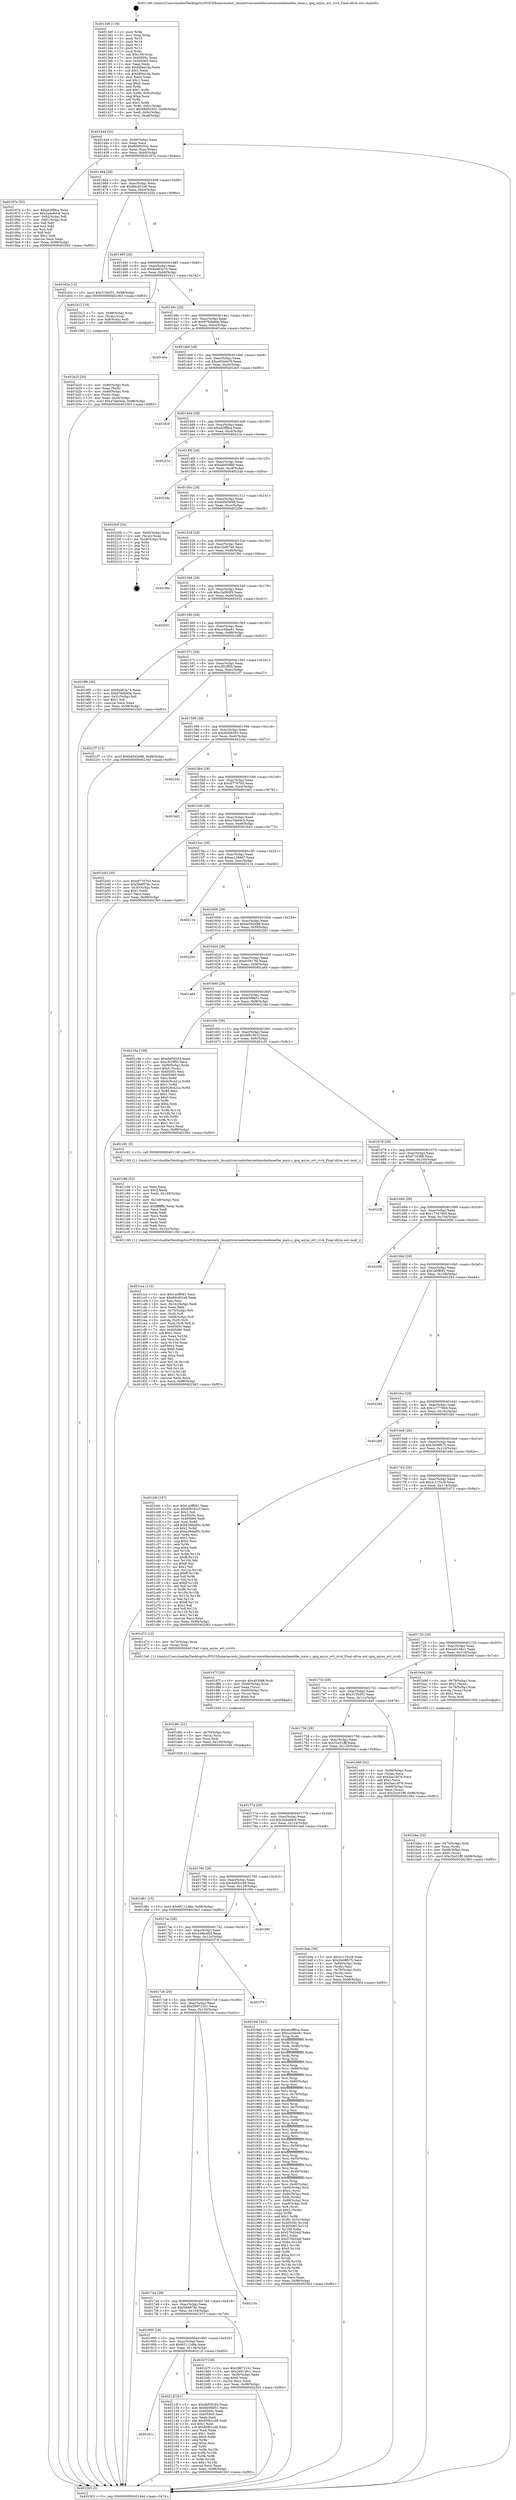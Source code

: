 digraph "0x4013d0" {
  label = "0x4013d0 (/mnt/c/Users/mathe/Desktop/tcc/POCII/binaries/extr_linuxdriversnetethernetemulexbenetbe_main.c_qnq_async_evt_rcvd_Final-ollvm.out::main(0))"
  labelloc = "t"
  node[shape=record]

  Entry [label="",width=0.3,height=0.3,shape=circle,fillcolor=black,style=filled]
  "0x401444" [label="{
     0x401444 [32]\l
     | [instrs]\l
     &nbsp;&nbsp;0x401444 \<+6\>: mov -0x98(%rbp),%eax\l
     &nbsp;&nbsp;0x40144a \<+2\>: mov %eax,%ecx\l
     &nbsp;&nbsp;0x40144c \<+6\>: sub $0x88d92502,%ecx\l
     &nbsp;&nbsp;0x401452 \<+6\>: mov %eax,-0xac(%rbp)\l
     &nbsp;&nbsp;0x401458 \<+6\>: mov %ecx,-0xb0(%rbp)\l
     &nbsp;&nbsp;0x40145e \<+6\>: je 000000000040187a \<main+0x4aa\>\l
  }"]
  "0x40187a" [label="{
     0x40187a [53]\l
     | [instrs]\l
     &nbsp;&nbsp;0x40187a \<+5\>: mov $0xab3ff9ca,%eax\l
     &nbsp;&nbsp;0x40187f \<+5\>: mov $0x3ada9dc8,%ecx\l
     &nbsp;&nbsp;0x401884 \<+6\>: mov -0x92(%rbp),%dl\l
     &nbsp;&nbsp;0x40188a \<+7\>: mov -0x91(%rbp),%sil\l
     &nbsp;&nbsp;0x401891 \<+3\>: mov %dl,%dil\l
     &nbsp;&nbsp;0x401894 \<+3\>: and %sil,%dil\l
     &nbsp;&nbsp;0x401897 \<+3\>: xor %sil,%dl\l
     &nbsp;&nbsp;0x40189a \<+3\>: or %dl,%dil\l
     &nbsp;&nbsp;0x40189d \<+4\>: test $0x1,%dil\l
     &nbsp;&nbsp;0x4018a1 \<+3\>: cmovne %ecx,%eax\l
     &nbsp;&nbsp;0x4018a4 \<+6\>: mov %eax,-0x98(%rbp)\l
     &nbsp;&nbsp;0x4018aa \<+5\>: jmp 0000000000402363 \<main+0xf93\>\l
  }"]
  "0x401464" [label="{
     0x401464 [28]\l
     | [instrs]\l
     &nbsp;&nbsp;0x401464 \<+5\>: jmp 0000000000401469 \<main+0x99\>\l
     &nbsp;&nbsp;0x401469 \<+6\>: mov -0xac(%rbp),%eax\l
     &nbsp;&nbsp;0x40146f \<+5\>: sub $0x8dcd01e8,%eax\l
     &nbsp;&nbsp;0x401474 \<+6\>: mov %eax,-0xb4(%rbp)\l
     &nbsp;&nbsp;0x40147a \<+6\>: je 0000000000401d3a \<main+0x96a\>\l
  }"]
  "0x402363" [label="{
     0x402363 [5]\l
     | [instrs]\l
     &nbsp;&nbsp;0x402363 \<+5\>: jmp 0000000000401444 \<main+0x74\>\l
  }"]
  "0x4013d0" [label="{
     0x4013d0 [116]\l
     | [instrs]\l
     &nbsp;&nbsp;0x4013d0 \<+1\>: push %rbp\l
     &nbsp;&nbsp;0x4013d1 \<+3\>: mov %rsp,%rbp\l
     &nbsp;&nbsp;0x4013d4 \<+2\>: push %r15\l
     &nbsp;&nbsp;0x4013d6 \<+2\>: push %r14\l
     &nbsp;&nbsp;0x4013d8 \<+2\>: push %r13\l
     &nbsp;&nbsp;0x4013da \<+2\>: push %r12\l
     &nbsp;&nbsp;0x4013dc \<+1\>: push %rbx\l
     &nbsp;&nbsp;0x4013dd \<+7\>: sub $0x158,%rsp\l
     &nbsp;&nbsp;0x4013e4 \<+7\>: mov 0x40505c,%eax\l
     &nbsp;&nbsp;0x4013eb \<+7\>: mov 0x405060,%ecx\l
     &nbsp;&nbsp;0x4013f2 \<+2\>: mov %eax,%edx\l
     &nbsp;&nbsp;0x4013f4 \<+6\>: add $0xf4f4a1da,%edx\l
     &nbsp;&nbsp;0x4013fa \<+3\>: sub $0x1,%edx\l
     &nbsp;&nbsp;0x4013fd \<+6\>: sub $0xf4f4a1da,%edx\l
     &nbsp;&nbsp;0x401403 \<+3\>: imul %edx,%eax\l
     &nbsp;&nbsp;0x401406 \<+3\>: and $0x1,%eax\l
     &nbsp;&nbsp;0x401409 \<+3\>: cmp $0x0,%eax\l
     &nbsp;&nbsp;0x40140c \<+4\>: sete %r8b\l
     &nbsp;&nbsp;0x401410 \<+4\>: and $0x1,%r8b\l
     &nbsp;&nbsp;0x401414 \<+7\>: mov %r8b,-0x92(%rbp)\l
     &nbsp;&nbsp;0x40141b \<+3\>: cmp $0xa,%ecx\l
     &nbsp;&nbsp;0x40141e \<+4\>: setl %r8b\l
     &nbsp;&nbsp;0x401422 \<+4\>: and $0x1,%r8b\l
     &nbsp;&nbsp;0x401426 \<+7\>: mov %r8b,-0x91(%rbp)\l
     &nbsp;&nbsp;0x40142d \<+10\>: movl $0x88d92502,-0x98(%rbp)\l
     &nbsp;&nbsp;0x401437 \<+6\>: mov %edi,-0x9c(%rbp)\l
     &nbsp;&nbsp;0x40143d \<+7\>: mov %rsi,-0xa8(%rbp)\l
  }"]
  Exit [label="",width=0.3,height=0.3,shape=circle,fillcolor=black,style=filled,peripheries=2]
  "0x401d3a" [label="{
     0x401d3a [15]\l
     | [instrs]\l
     &nbsp;&nbsp;0x401d3a \<+10\>: movl $0x315fcf31,-0x98(%rbp)\l
     &nbsp;&nbsp;0x401d44 \<+5\>: jmp 0000000000402363 \<main+0xf93\>\l
  }"]
  "0x401480" [label="{
     0x401480 [28]\l
     | [instrs]\l
     &nbsp;&nbsp;0x401480 \<+5\>: jmp 0000000000401485 \<main+0xb5\>\l
     &nbsp;&nbsp;0x401485 \<+6\>: mov -0xac(%rbp),%eax\l
     &nbsp;&nbsp;0x40148b \<+5\>: sub $0x8ea63a74,%eax\l
     &nbsp;&nbsp;0x401490 \<+6\>: mov %eax,-0xb8(%rbp)\l
     &nbsp;&nbsp;0x401496 \<+6\>: je 0000000000401b12 \<main+0x742\>\l
  }"]
  "0x40181c" [label="{
     0x40181c\l
  }", style=dashed]
  "0x401b12" [label="{
     0x401b12 [19]\l
     | [instrs]\l
     &nbsp;&nbsp;0x401b12 \<+7\>: mov -0x88(%rbp),%rax\l
     &nbsp;&nbsp;0x401b19 \<+3\>: mov (%rax),%rax\l
     &nbsp;&nbsp;0x401b1c \<+4\>: mov 0x8(%rax),%rdi\l
     &nbsp;&nbsp;0x401b20 \<+5\>: call 0000000000401060 \<atoi@plt\>\l
     | [calls]\l
     &nbsp;&nbsp;0x401060 \{1\} (unknown)\l
  }"]
  "0x40149c" [label="{
     0x40149c [28]\l
     | [instrs]\l
     &nbsp;&nbsp;0x40149c \<+5\>: jmp 00000000004014a1 \<main+0xd1\>\l
     &nbsp;&nbsp;0x4014a1 \<+6\>: mov -0xac(%rbp),%eax\l
     &nbsp;&nbsp;0x4014a7 \<+5\>: sub $0x976db60e,%eax\l
     &nbsp;&nbsp;0x4014ac \<+6\>: mov %eax,-0xbc(%rbp)\l
     &nbsp;&nbsp;0x4014b2 \<+6\>: je 0000000000401a0e \<main+0x63e\>\l
  }"]
  "0x40212f" [label="{
     0x40212f [91]\l
     | [instrs]\l
     &nbsp;&nbsp;0x40212f \<+5\>: mov $0xdbf59293,%eax\l
     &nbsp;&nbsp;0x402134 \<+5\>: mov $0xfd30fd51,%ecx\l
     &nbsp;&nbsp;0x402139 \<+7\>: mov 0x40505c,%edx\l
     &nbsp;&nbsp;0x402140 \<+7\>: mov 0x405060,%esi\l
     &nbsp;&nbsp;0x402147 \<+2\>: mov %edx,%edi\l
     &nbsp;&nbsp;0x402149 \<+6\>: add $0x85fb1cd8,%edi\l
     &nbsp;&nbsp;0x40214f \<+3\>: sub $0x1,%edi\l
     &nbsp;&nbsp;0x402152 \<+6\>: sub $0x85fb1cd8,%edi\l
     &nbsp;&nbsp;0x402158 \<+3\>: imul %edi,%edx\l
     &nbsp;&nbsp;0x40215b \<+3\>: and $0x1,%edx\l
     &nbsp;&nbsp;0x40215e \<+3\>: cmp $0x0,%edx\l
     &nbsp;&nbsp;0x402161 \<+4\>: sete %r8b\l
     &nbsp;&nbsp;0x402165 \<+3\>: cmp $0xa,%esi\l
     &nbsp;&nbsp;0x402168 \<+4\>: setl %r9b\l
     &nbsp;&nbsp;0x40216c \<+3\>: mov %r8b,%r10b\l
     &nbsp;&nbsp;0x40216f \<+3\>: and %r9b,%r10b\l
     &nbsp;&nbsp;0x402172 \<+3\>: xor %r9b,%r8b\l
     &nbsp;&nbsp;0x402175 \<+3\>: or %r8b,%r10b\l
     &nbsp;&nbsp;0x402178 \<+4\>: test $0x1,%r10b\l
     &nbsp;&nbsp;0x40217c \<+3\>: cmovne %ecx,%eax\l
     &nbsp;&nbsp;0x40217f \<+6\>: mov %eax,-0x98(%rbp)\l
     &nbsp;&nbsp;0x402185 \<+5\>: jmp 0000000000402363 \<main+0xf93\>\l
  }"]
  "0x401a0e" [label="{
     0x401a0e\l
  }", style=dashed]
  "0x4014b8" [label="{
     0x4014b8 [28]\l
     | [instrs]\l
     &nbsp;&nbsp;0x4014b8 \<+5\>: jmp 00000000004014bd \<main+0xed\>\l
     &nbsp;&nbsp;0x4014bd \<+6\>: mov -0xac(%rbp),%eax\l
     &nbsp;&nbsp;0x4014c3 \<+5\>: sub $0xa934de79,%eax\l
     &nbsp;&nbsp;0x4014c8 \<+6\>: mov %eax,-0xc0(%rbp)\l
     &nbsp;&nbsp;0x4014ce \<+6\>: je 0000000000401dc0 \<main+0x9f0\>\l
  }"]
  "0x401db1" [label="{
     0x401db1 [15]\l
     | [instrs]\l
     &nbsp;&nbsp;0x401db1 \<+10\>: movl $0x6511246e,-0x98(%rbp)\l
     &nbsp;&nbsp;0x401dbb \<+5\>: jmp 0000000000402363 \<main+0xf93\>\l
  }"]
  "0x401dc0" [label="{
     0x401dc0\l
  }", style=dashed]
  "0x4014d4" [label="{
     0x4014d4 [28]\l
     | [instrs]\l
     &nbsp;&nbsp;0x4014d4 \<+5\>: jmp 00000000004014d9 \<main+0x109\>\l
     &nbsp;&nbsp;0x4014d9 \<+6\>: mov -0xac(%rbp),%eax\l
     &nbsp;&nbsp;0x4014df \<+5\>: sub $0xab3ff9ca,%eax\l
     &nbsp;&nbsp;0x4014e4 \<+6\>: mov %eax,-0xc4(%rbp)\l
     &nbsp;&nbsp;0x4014ea \<+6\>: je 000000000040221e \<main+0xe4e\>\l
  }"]
  "0x401d9c" [label="{
     0x401d9c [21]\l
     | [instrs]\l
     &nbsp;&nbsp;0x401d9c \<+4\>: mov -0x70(%rbp),%rcx\l
     &nbsp;&nbsp;0x401da0 \<+3\>: mov (%rcx),%rcx\l
     &nbsp;&nbsp;0x401da3 \<+3\>: mov %rcx,%rdi\l
     &nbsp;&nbsp;0x401da6 \<+6\>: mov %eax,-0x150(%rbp)\l
     &nbsp;&nbsp;0x401dac \<+5\>: call 0000000000401030 \<free@plt\>\l
     | [calls]\l
     &nbsp;&nbsp;0x401030 \{1\} (unknown)\l
  }"]
  "0x40221e" [label="{
     0x40221e\l
  }", style=dashed]
  "0x4014f0" [label="{
     0x4014f0 [28]\l
     | [instrs]\l
     &nbsp;&nbsp;0x4014f0 \<+5\>: jmp 00000000004014f5 \<main+0x125\>\l
     &nbsp;&nbsp;0x4014f5 \<+6\>: mov -0xac(%rbp),%eax\l
     &nbsp;&nbsp;0x4014fb \<+5\>: sub $0xadd058fd,%eax\l
     &nbsp;&nbsp;0x401500 \<+6\>: mov %eax,-0xc8(%rbp)\l
     &nbsp;&nbsp;0x401506 \<+6\>: je 00000000004022da \<main+0xf0a\>\l
  }"]
  "0x401d7f" [label="{
     0x401d7f [29]\l
     | [instrs]\l
     &nbsp;&nbsp;0x401d7f \<+10\>: movabs $0x4030d6,%rdi\l
     &nbsp;&nbsp;0x401d89 \<+4\>: mov -0x60(%rbp),%rcx\l
     &nbsp;&nbsp;0x401d8d \<+2\>: mov %eax,(%rcx)\l
     &nbsp;&nbsp;0x401d8f \<+4\>: mov -0x60(%rbp),%rcx\l
     &nbsp;&nbsp;0x401d93 \<+2\>: mov (%rcx),%esi\l
     &nbsp;&nbsp;0x401d95 \<+2\>: mov $0x0,%al\l
     &nbsp;&nbsp;0x401d97 \<+5\>: call 0000000000401040 \<printf@plt\>\l
     | [calls]\l
     &nbsp;&nbsp;0x401040 \{1\} (unknown)\l
  }"]
  "0x4022da" [label="{
     0x4022da\l
  }", style=dashed]
  "0x40150c" [label="{
     0x40150c [28]\l
     | [instrs]\l
     &nbsp;&nbsp;0x40150c \<+5\>: jmp 0000000000401511 \<main+0x141\>\l
     &nbsp;&nbsp;0x401511 \<+6\>: mov -0xac(%rbp),%eax\l
     &nbsp;&nbsp;0x401517 \<+5\>: sub $0xbd5d3e98,%eax\l
     &nbsp;&nbsp;0x40151c \<+6\>: mov %eax,-0xcc(%rbp)\l
     &nbsp;&nbsp;0x401522 \<+6\>: je 0000000000402206 \<main+0xe36\>\l
  }"]
  "0x401cca" [label="{
     0x401cca [112]\l
     | [instrs]\l
     &nbsp;&nbsp;0x401cca \<+5\>: mov $0x1a0ff081,%ecx\l
     &nbsp;&nbsp;0x401ccf \<+5\>: mov $0x8dcd01e8,%edx\l
     &nbsp;&nbsp;0x401cd4 \<+2\>: xor %esi,%esi\l
     &nbsp;&nbsp;0x401cd6 \<+6\>: mov -0x14c(%rbp),%edi\l
     &nbsp;&nbsp;0x401cdc \<+3\>: imul %eax,%edi\l
     &nbsp;&nbsp;0x401cdf \<+4\>: mov -0x70(%rbp),%r8\l
     &nbsp;&nbsp;0x401ce3 \<+3\>: mov (%r8),%r8\l
     &nbsp;&nbsp;0x401ce6 \<+4\>: mov -0x68(%rbp),%r9\l
     &nbsp;&nbsp;0x401cea \<+3\>: movslq (%r9),%r9\l
     &nbsp;&nbsp;0x401ced \<+4\>: mov %edi,(%r8,%r9,4)\l
     &nbsp;&nbsp;0x401cf1 \<+7\>: mov 0x40505c,%eax\l
     &nbsp;&nbsp;0x401cf8 \<+7\>: mov 0x405060,%edi\l
     &nbsp;&nbsp;0x401cff \<+3\>: sub $0x1,%esi\l
     &nbsp;&nbsp;0x401d02 \<+3\>: mov %eax,%r10d\l
     &nbsp;&nbsp;0x401d05 \<+3\>: add %esi,%r10d\l
     &nbsp;&nbsp;0x401d08 \<+4\>: imul %r10d,%eax\l
     &nbsp;&nbsp;0x401d0c \<+3\>: and $0x1,%eax\l
     &nbsp;&nbsp;0x401d0f \<+3\>: cmp $0x0,%eax\l
     &nbsp;&nbsp;0x401d12 \<+4\>: sete %r11b\l
     &nbsp;&nbsp;0x401d16 \<+3\>: cmp $0xa,%edi\l
     &nbsp;&nbsp;0x401d19 \<+3\>: setl %bl\l
     &nbsp;&nbsp;0x401d1c \<+3\>: mov %r11b,%r14b\l
     &nbsp;&nbsp;0x401d1f \<+3\>: and %bl,%r14b\l
     &nbsp;&nbsp;0x401d22 \<+3\>: xor %bl,%r11b\l
     &nbsp;&nbsp;0x401d25 \<+3\>: or %r11b,%r14b\l
     &nbsp;&nbsp;0x401d28 \<+4\>: test $0x1,%r14b\l
     &nbsp;&nbsp;0x401d2c \<+3\>: cmovne %edx,%ecx\l
     &nbsp;&nbsp;0x401d2f \<+6\>: mov %ecx,-0x98(%rbp)\l
     &nbsp;&nbsp;0x401d35 \<+5\>: jmp 0000000000402363 \<main+0xf93\>\l
  }"]
  "0x402206" [label="{
     0x402206 [24]\l
     | [instrs]\l
     &nbsp;&nbsp;0x402206 \<+7\>: mov -0x90(%rbp),%rax\l
     &nbsp;&nbsp;0x40220d \<+2\>: mov (%rax),%eax\l
     &nbsp;&nbsp;0x40220f \<+4\>: lea -0x28(%rbp),%rsp\l
     &nbsp;&nbsp;0x402213 \<+1\>: pop %rbx\l
     &nbsp;&nbsp;0x402214 \<+2\>: pop %r12\l
     &nbsp;&nbsp;0x402216 \<+2\>: pop %r13\l
     &nbsp;&nbsp;0x402218 \<+2\>: pop %r14\l
     &nbsp;&nbsp;0x40221a \<+2\>: pop %r15\l
     &nbsp;&nbsp;0x40221c \<+1\>: pop %rbp\l
     &nbsp;&nbsp;0x40221d \<+1\>: ret\l
  }"]
  "0x401528" [label="{
     0x401528 [28]\l
     | [instrs]\l
     &nbsp;&nbsp;0x401528 \<+5\>: jmp 000000000040152d \<main+0x15d\>\l
     &nbsp;&nbsp;0x40152d \<+6\>: mov -0xac(%rbp),%eax\l
     &nbsp;&nbsp;0x401533 \<+5\>: sub $0xc2ef6748,%eax\l
     &nbsp;&nbsp;0x401538 \<+6\>: mov %eax,-0xd0(%rbp)\l
     &nbsp;&nbsp;0x40153e \<+6\>: je 0000000000401f9e \<main+0xbce\>\l
  }"]
  "0x401c96" [label="{
     0x401c96 [52]\l
     | [instrs]\l
     &nbsp;&nbsp;0x401c96 \<+2\>: xor %ecx,%ecx\l
     &nbsp;&nbsp;0x401c98 \<+5\>: mov $0x2,%edx\l
     &nbsp;&nbsp;0x401c9d \<+6\>: mov %edx,-0x148(%rbp)\l
     &nbsp;&nbsp;0x401ca3 \<+1\>: cltd\l
     &nbsp;&nbsp;0x401ca4 \<+6\>: mov -0x148(%rbp),%esi\l
     &nbsp;&nbsp;0x401caa \<+2\>: idiv %esi\l
     &nbsp;&nbsp;0x401cac \<+6\>: imul $0xfffffffe,%edx,%edx\l
     &nbsp;&nbsp;0x401cb2 \<+2\>: mov %ecx,%edi\l
     &nbsp;&nbsp;0x401cb4 \<+2\>: sub %edx,%edi\l
     &nbsp;&nbsp;0x401cb6 \<+2\>: mov %ecx,%edx\l
     &nbsp;&nbsp;0x401cb8 \<+3\>: sub $0x1,%edx\l
     &nbsp;&nbsp;0x401cbb \<+2\>: add %edx,%edi\l
     &nbsp;&nbsp;0x401cbd \<+2\>: sub %edi,%ecx\l
     &nbsp;&nbsp;0x401cbf \<+6\>: mov %ecx,-0x14c(%rbp)\l
     &nbsp;&nbsp;0x401cc5 \<+5\>: call 0000000000401160 \<next_i\>\l
     | [calls]\l
     &nbsp;&nbsp;0x401160 \{1\} (/mnt/c/Users/mathe/Desktop/tcc/POCII/binaries/extr_linuxdriversnetethernetemulexbenetbe_main.c_qnq_async_evt_rcvd_Final-ollvm.out::next_i)\l
  }"]
  "0x401f9e" [label="{
     0x401f9e\l
  }", style=dashed]
  "0x401544" [label="{
     0x401544 [28]\l
     | [instrs]\l
     &nbsp;&nbsp;0x401544 \<+5\>: jmp 0000000000401549 \<main+0x179\>\l
     &nbsp;&nbsp;0x401549 \<+6\>: mov -0xac(%rbp),%eax\l
     &nbsp;&nbsp;0x40154f \<+5\>: sub $0xc3a960f4,%eax\l
     &nbsp;&nbsp;0x401554 \<+6\>: mov %eax,-0xd4(%rbp)\l
     &nbsp;&nbsp;0x40155a \<+6\>: je 0000000000402031 \<main+0xc61\>\l
  }"]
  "0x401bba" [label="{
     0x401bba [32]\l
     | [instrs]\l
     &nbsp;&nbsp;0x401bba \<+4\>: mov -0x70(%rbp),%rdi\l
     &nbsp;&nbsp;0x401bbe \<+3\>: mov %rax,(%rdi)\l
     &nbsp;&nbsp;0x401bc1 \<+4\>: mov -0x68(%rbp),%rax\l
     &nbsp;&nbsp;0x401bc5 \<+6\>: movl $0x0,(%rax)\l
     &nbsp;&nbsp;0x401bcb \<+10\>: movl $0x32e51fff,-0x98(%rbp)\l
     &nbsp;&nbsp;0x401bd5 \<+5\>: jmp 0000000000402363 \<main+0xf93\>\l
  }"]
  "0x402031" [label="{
     0x402031\l
  }", style=dashed]
  "0x401560" [label="{
     0x401560 [28]\l
     | [instrs]\l
     &nbsp;&nbsp;0x401560 \<+5\>: jmp 0000000000401565 \<main+0x195\>\l
     &nbsp;&nbsp;0x401565 \<+6\>: mov -0xac(%rbp),%eax\l
     &nbsp;&nbsp;0x40156b \<+5\>: sub $0xca3dee81,%eax\l
     &nbsp;&nbsp;0x401570 \<+6\>: mov %eax,-0xd8(%rbp)\l
     &nbsp;&nbsp;0x401576 \<+6\>: je 00000000004019f0 \<main+0x620\>\l
  }"]
  "0x401800" [label="{
     0x401800 [28]\l
     | [instrs]\l
     &nbsp;&nbsp;0x401800 \<+5\>: jmp 0000000000401805 \<main+0x435\>\l
     &nbsp;&nbsp;0x401805 \<+6\>: mov -0xac(%rbp),%eax\l
     &nbsp;&nbsp;0x40180b \<+5\>: sub $0x6511246e,%eax\l
     &nbsp;&nbsp;0x401810 \<+6\>: mov %eax,-0x138(%rbp)\l
     &nbsp;&nbsp;0x401816 \<+6\>: je 000000000040212f \<main+0xd5f\>\l
  }"]
  "0x4019f0" [label="{
     0x4019f0 [30]\l
     | [instrs]\l
     &nbsp;&nbsp;0x4019f0 \<+5\>: mov $0x8ea63a74,%eax\l
     &nbsp;&nbsp;0x4019f5 \<+5\>: mov $0x976db60e,%ecx\l
     &nbsp;&nbsp;0x4019fa \<+3\>: mov -0x31(%rbp),%dl\l
     &nbsp;&nbsp;0x4019fd \<+3\>: test $0x1,%dl\l
     &nbsp;&nbsp;0x401a00 \<+3\>: cmovne %ecx,%eax\l
     &nbsp;&nbsp;0x401a03 \<+6\>: mov %eax,-0x98(%rbp)\l
     &nbsp;&nbsp;0x401a09 \<+5\>: jmp 0000000000402363 \<main+0xf93\>\l
  }"]
  "0x40157c" [label="{
     0x40157c [28]\l
     | [instrs]\l
     &nbsp;&nbsp;0x40157c \<+5\>: jmp 0000000000401581 \<main+0x1b1\>\l
     &nbsp;&nbsp;0x401581 \<+6\>: mov -0xac(%rbp),%eax\l
     &nbsp;&nbsp;0x401587 \<+5\>: sub $0xcf02ff50,%eax\l
     &nbsp;&nbsp;0x40158c \<+6\>: mov %eax,-0xdc(%rbp)\l
     &nbsp;&nbsp;0x401592 \<+6\>: je 00000000004021f7 \<main+0xe27\>\l
  }"]
  "0x401b7f" [label="{
     0x401b7f [30]\l
     | [instrs]\l
     &nbsp;&nbsp;0x401b7f \<+5\>: mov $0x599721b1,%eax\l
     &nbsp;&nbsp;0x401b84 \<+5\>: mov $0x2e0148c1,%ecx\l
     &nbsp;&nbsp;0x401b89 \<+3\>: mov -0x30(%rbp),%edx\l
     &nbsp;&nbsp;0x401b8c \<+3\>: cmp $0x0,%edx\l
     &nbsp;&nbsp;0x401b8f \<+3\>: cmove %ecx,%eax\l
     &nbsp;&nbsp;0x401b92 \<+6\>: mov %eax,-0x98(%rbp)\l
     &nbsp;&nbsp;0x401b98 \<+5\>: jmp 0000000000402363 \<main+0xf93\>\l
  }"]
  "0x4021f7" [label="{
     0x4021f7 [15]\l
     | [instrs]\l
     &nbsp;&nbsp;0x4021f7 \<+10\>: movl $0xbd5d3e98,-0x98(%rbp)\l
     &nbsp;&nbsp;0x402201 \<+5\>: jmp 0000000000402363 \<main+0xf93\>\l
  }"]
  "0x401598" [label="{
     0x401598 [28]\l
     | [instrs]\l
     &nbsp;&nbsp;0x401598 \<+5\>: jmp 000000000040159d \<main+0x1cd\>\l
     &nbsp;&nbsp;0x40159d \<+6\>: mov -0xac(%rbp),%eax\l
     &nbsp;&nbsp;0x4015a3 \<+5\>: sub $0xdbf59293,%eax\l
     &nbsp;&nbsp;0x4015a8 \<+6\>: mov %eax,-0xe0(%rbp)\l
     &nbsp;&nbsp;0x4015ae \<+6\>: je 000000000040234c \<main+0xf7c\>\l
  }"]
  "0x4017e4" [label="{
     0x4017e4 [28]\l
     | [instrs]\l
     &nbsp;&nbsp;0x4017e4 \<+5\>: jmp 00000000004017e9 \<main+0x419\>\l
     &nbsp;&nbsp;0x4017e9 \<+6\>: mov -0xac(%rbp),%eax\l
     &nbsp;&nbsp;0x4017ef \<+5\>: sub $0x5fe6878c,%eax\l
     &nbsp;&nbsp;0x4017f4 \<+6\>: mov %eax,-0x134(%rbp)\l
     &nbsp;&nbsp;0x4017fa \<+6\>: je 0000000000401b7f \<main+0x7af\>\l
  }"]
  "0x40234c" [label="{
     0x40234c\l
  }", style=dashed]
  "0x4015b4" [label="{
     0x4015b4 [28]\l
     | [instrs]\l
     &nbsp;&nbsp;0x4015b4 \<+5\>: jmp 00000000004015b9 \<main+0x1e9\>\l
     &nbsp;&nbsp;0x4015b9 \<+6\>: mov -0xac(%rbp),%eax\l
     &nbsp;&nbsp;0x4015bf \<+5\>: sub $0xdf7767b5,%eax\l
     &nbsp;&nbsp;0x4015c4 \<+6\>: mov %eax,-0xe4(%rbp)\l
     &nbsp;&nbsp;0x4015ca \<+6\>: je 0000000000401b61 \<main+0x791\>\l
  }"]
  "0x40210c" [label="{
     0x40210c\l
  }", style=dashed]
  "0x401b61" [label="{
     0x401b61\l
  }", style=dashed]
  "0x4015d0" [label="{
     0x4015d0 [28]\l
     | [instrs]\l
     &nbsp;&nbsp;0x4015d0 \<+5\>: jmp 00000000004015d5 \<main+0x205\>\l
     &nbsp;&nbsp;0x4015d5 \<+6\>: mov -0xac(%rbp),%eax\l
     &nbsp;&nbsp;0x4015db \<+5\>: sub $0xe7de64cb,%eax\l
     &nbsp;&nbsp;0x4015e0 \<+6\>: mov %eax,-0xe8(%rbp)\l
     &nbsp;&nbsp;0x4015e6 \<+6\>: je 0000000000401b43 \<main+0x773\>\l
  }"]
  "0x4017c8" [label="{
     0x4017c8 [28]\l
     | [instrs]\l
     &nbsp;&nbsp;0x4017c8 \<+5\>: jmp 00000000004017cd \<main+0x3fd\>\l
     &nbsp;&nbsp;0x4017cd \<+6\>: mov -0xac(%rbp),%eax\l
     &nbsp;&nbsp;0x4017d3 \<+5\>: sub $0x599721b1,%eax\l
     &nbsp;&nbsp;0x4017d8 \<+6\>: mov %eax,-0x130(%rbp)\l
     &nbsp;&nbsp;0x4017de \<+6\>: je 000000000040210c \<main+0xd3c\>\l
  }"]
  "0x401b43" [label="{
     0x401b43 [30]\l
     | [instrs]\l
     &nbsp;&nbsp;0x401b43 \<+5\>: mov $0xdf7767b5,%eax\l
     &nbsp;&nbsp;0x401b48 \<+5\>: mov $0x5fe6878c,%ecx\l
     &nbsp;&nbsp;0x401b4d \<+3\>: mov -0x30(%rbp),%edx\l
     &nbsp;&nbsp;0x401b50 \<+3\>: cmp $0x1,%edx\l
     &nbsp;&nbsp;0x401b53 \<+3\>: cmovl %ecx,%eax\l
     &nbsp;&nbsp;0x401b56 \<+6\>: mov %eax,-0x98(%rbp)\l
     &nbsp;&nbsp;0x401b5c \<+5\>: jmp 0000000000402363 \<main+0xf93\>\l
  }"]
  "0x4015ec" [label="{
     0x4015ec [28]\l
     | [instrs]\l
     &nbsp;&nbsp;0x4015ec \<+5\>: jmp 00000000004015f1 \<main+0x221\>\l
     &nbsp;&nbsp;0x4015f1 \<+6\>: mov -0xac(%rbp),%eax\l
     &nbsp;&nbsp;0x4015f7 \<+5\>: sub $0xee128dd7,%eax\l
     &nbsp;&nbsp;0x4015fc \<+6\>: mov %eax,-0xec(%rbp)\l
     &nbsp;&nbsp;0x401602 \<+6\>: je 000000000040211b \<main+0xd4b\>\l
  }"]
  "0x401f74" [label="{
     0x401f74\l
  }", style=dashed]
  "0x40211b" [label="{
     0x40211b\l
  }", style=dashed]
  "0x401608" [label="{
     0x401608 [28]\l
     | [instrs]\l
     &nbsp;&nbsp;0x401608 \<+5\>: jmp 000000000040160d \<main+0x23d\>\l
     &nbsp;&nbsp;0x40160d \<+6\>: mov -0xac(%rbp),%eax\l
     &nbsp;&nbsp;0x401613 \<+5\>: sub $0xee562e88,%eax\l
     &nbsp;&nbsp;0x401618 \<+6\>: mov %eax,-0xf0(%rbp)\l
     &nbsp;&nbsp;0x40161e \<+6\>: je 0000000000402263 \<main+0xe93\>\l
  }"]
  "0x4017ac" [label="{
     0x4017ac [28]\l
     | [instrs]\l
     &nbsp;&nbsp;0x4017ac \<+5\>: jmp 00000000004017b1 \<main+0x3e1\>\l
     &nbsp;&nbsp;0x4017b1 \<+6\>: mov -0xac(%rbp),%eax\l
     &nbsp;&nbsp;0x4017b7 \<+5\>: sub $0x548ba92f,%eax\l
     &nbsp;&nbsp;0x4017bc \<+6\>: mov %eax,-0x12c(%rbp)\l
     &nbsp;&nbsp;0x4017c2 \<+6\>: je 0000000000401f74 \<main+0xba4\>\l
  }"]
  "0x402263" [label="{
     0x402263\l
  }", style=dashed]
  "0x401624" [label="{
     0x401624 [28]\l
     | [instrs]\l
     &nbsp;&nbsp;0x401624 \<+5\>: jmp 0000000000401629 \<main+0x259\>\l
     &nbsp;&nbsp;0x401629 \<+6\>: mov -0xac(%rbp),%eax\l
     &nbsp;&nbsp;0x40162f \<+5\>: sub $0xfc5917fd,%eax\l
     &nbsp;&nbsp;0x401634 \<+6\>: mov %eax,-0xf4(%rbp)\l
     &nbsp;&nbsp;0x40163a \<+6\>: je 0000000000401a64 \<main+0x694\>\l
  }"]
  "0x401f00" [label="{
     0x401f00\l
  }", style=dashed]
  "0x401a64" [label="{
     0x401a64\l
  }", style=dashed]
  "0x401640" [label="{
     0x401640 [28]\l
     | [instrs]\l
     &nbsp;&nbsp;0x401640 \<+5\>: jmp 0000000000401645 \<main+0x275\>\l
     &nbsp;&nbsp;0x401645 \<+6\>: mov -0xac(%rbp),%eax\l
     &nbsp;&nbsp;0x40164b \<+5\>: sub $0xfd30fd51,%eax\l
     &nbsp;&nbsp;0x401650 \<+6\>: mov %eax,-0xf8(%rbp)\l
     &nbsp;&nbsp;0x401656 \<+6\>: je 000000000040218a \<main+0xdba\>\l
  }"]
  "0x401b25" [label="{
     0x401b25 [30]\l
     | [instrs]\l
     &nbsp;&nbsp;0x401b25 \<+4\>: mov -0x80(%rbp),%rdi\l
     &nbsp;&nbsp;0x401b29 \<+2\>: mov %eax,(%rdi)\l
     &nbsp;&nbsp;0x401b2b \<+4\>: mov -0x80(%rbp),%rdi\l
     &nbsp;&nbsp;0x401b2f \<+2\>: mov (%rdi),%eax\l
     &nbsp;&nbsp;0x401b31 \<+3\>: mov %eax,-0x30(%rbp)\l
     &nbsp;&nbsp;0x401b34 \<+10\>: movl $0xe7de64cb,-0x98(%rbp)\l
     &nbsp;&nbsp;0x401b3e \<+5\>: jmp 0000000000402363 \<main+0xf93\>\l
  }"]
  "0x40218a" [label="{
     0x40218a [109]\l
     | [instrs]\l
     &nbsp;&nbsp;0x40218a \<+5\>: mov $0xdbf59293,%eax\l
     &nbsp;&nbsp;0x40218f \<+5\>: mov $0xcf02ff50,%ecx\l
     &nbsp;&nbsp;0x402194 \<+7\>: mov -0x90(%rbp),%rdx\l
     &nbsp;&nbsp;0x40219b \<+6\>: movl $0x0,(%rdx)\l
     &nbsp;&nbsp;0x4021a1 \<+7\>: mov 0x40505c,%esi\l
     &nbsp;&nbsp;0x4021a8 \<+7\>: mov 0x405060,%edi\l
     &nbsp;&nbsp;0x4021af \<+3\>: mov %esi,%r8d\l
     &nbsp;&nbsp;0x4021b2 \<+7\>: add $0x928c421a,%r8d\l
     &nbsp;&nbsp;0x4021b9 \<+4\>: sub $0x1,%r8d\l
     &nbsp;&nbsp;0x4021bd \<+7\>: sub $0x928c421a,%r8d\l
     &nbsp;&nbsp;0x4021c4 \<+4\>: imul %r8d,%esi\l
     &nbsp;&nbsp;0x4021c8 \<+3\>: and $0x1,%esi\l
     &nbsp;&nbsp;0x4021cb \<+3\>: cmp $0x0,%esi\l
     &nbsp;&nbsp;0x4021ce \<+4\>: sete %r9b\l
     &nbsp;&nbsp;0x4021d2 \<+3\>: cmp $0xa,%edi\l
     &nbsp;&nbsp;0x4021d5 \<+4\>: setl %r10b\l
     &nbsp;&nbsp;0x4021d9 \<+3\>: mov %r9b,%r11b\l
     &nbsp;&nbsp;0x4021dc \<+3\>: and %r10b,%r11b\l
     &nbsp;&nbsp;0x4021df \<+3\>: xor %r10b,%r9b\l
     &nbsp;&nbsp;0x4021e2 \<+3\>: or %r9b,%r11b\l
     &nbsp;&nbsp;0x4021e5 \<+4\>: test $0x1,%r11b\l
     &nbsp;&nbsp;0x4021e9 \<+3\>: cmovne %ecx,%eax\l
     &nbsp;&nbsp;0x4021ec \<+6\>: mov %eax,-0x98(%rbp)\l
     &nbsp;&nbsp;0x4021f2 \<+5\>: jmp 0000000000402363 \<main+0xf93\>\l
  }"]
  "0x40165c" [label="{
     0x40165c [28]\l
     | [instrs]\l
     &nbsp;&nbsp;0x40165c \<+5\>: jmp 0000000000401661 \<main+0x291\>\l
     &nbsp;&nbsp;0x401661 \<+6\>: mov -0xac(%rbp),%eax\l
     &nbsp;&nbsp;0x401667 \<+5\>: sub $0xfd91931f,%eax\l
     &nbsp;&nbsp;0x40166c \<+6\>: mov %eax,-0xfc(%rbp)\l
     &nbsp;&nbsp;0x401672 \<+6\>: je 0000000000401c91 \<main+0x8c1\>\l
  }"]
  "0x401790" [label="{
     0x401790 [28]\l
     | [instrs]\l
     &nbsp;&nbsp;0x401790 \<+5\>: jmp 0000000000401795 \<main+0x3c5\>\l
     &nbsp;&nbsp;0x401795 \<+6\>: mov -0xac(%rbp),%eax\l
     &nbsp;&nbsp;0x40179b \<+5\>: sub $0x4a93cc49,%eax\l
     &nbsp;&nbsp;0x4017a0 \<+6\>: mov %eax,-0x128(%rbp)\l
     &nbsp;&nbsp;0x4017a6 \<+6\>: je 0000000000401f00 \<main+0xb30\>\l
  }"]
  "0x401c91" [label="{
     0x401c91 [5]\l
     | [instrs]\l
     &nbsp;&nbsp;0x401c91 \<+5\>: call 0000000000401160 \<next_i\>\l
     | [calls]\l
     &nbsp;&nbsp;0x401160 \{1\} (/mnt/c/Users/mathe/Desktop/tcc/POCII/binaries/extr_linuxdriversnetethernetemulexbenetbe_main.c_qnq_async_evt_rcvd_Final-ollvm.out::next_i)\l
  }"]
  "0x401678" [label="{
     0x401678 [28]\l
     | [instrs]\l
     &nbsp;&nbsp;0x401678 \<+5\>: jmp 000000000040167d \<main+0x2ad\>\l
     &nbsp;&nbsp;0x40167d \<+6\>: mov -0xac(%rbp),%eax\l
     &nbsp;&nbsp;0x401683 \<+5\>: sub $0xf714388,%eax\l
     &nbsp;&nbsp;0x401688 \<+6\>: mov %eax,-0x100(%rbp)\l
     &nbsp;&nbsp;0x40168e \<+6\>: je 00000000004022ff \<main+0xf2f\>\l
  }"]
  "0x4018af" [label="{
     0x4018af [321]\l
     | [instrs]\l
     &nbsp;&nbsp;0x4018af \<+5\>: mov $0xab3ff9ca,%eax\l
     &nbsp;&nbsp;0x4018b4 \<+5\>: mov $0xca3dee81,%ecx\l
     &nbsp;&nbsp;0x4018b9 \<+3\>: mov %rsp,%rdx\l
     &nbsp;&nbsp;0x4018bc \<+4\>: add $0xfffffffffffffff0,%rdx\l
     &nbsp;&nbsp;0x4018c0 \<+3\>: mov %rdx,%rsp\l
     &nbsp;&nbsp;0x4018c3 \<+7\>: mov %rdx,-0x90(%rbp)\l
     &nbsp;&nbsp;0x4018ca \<+3\>: mov %rsp,%rdx\l
     &nbsp;&nbsp;0x4018cd \<+4\>: add $0xfffffffffffffff0,%rdx\l
     &nbsp;&nbsp;0x4018d1 \<+3\>: mov %rdx,%rsp\l
     &nbsp;&nbsp;0x4018d4 \<+3\>: mov %rsp,%rsi\l
     &nbsp;&nbsp;0x4018d7 \<+4\>: add $0xfffffffffffffff0,%rsi\l
     &nbsp;&nbsp;0x4018db \<+3\>: mov %rsi,%rsp\l
     &nbsp;&nbsp;0x4018de \<+7\>: mov %rsi,-0x88(%rbp)\l
     &nbsp;&nbsp;0x4018e5 \<+3\>: mov %rsp,%rsi\l
     &nbsp;&nbsp;0x4018e8 \<+4\>: add $0xfffffffffffffff0,%rsi\l
     &nbsp;&nbsp;0x4018ec \<+3\>: mov %rsi,%rsp\l
     &nbsp;&nbsp;0x4018ef \<+4\>: mov %rsi,-0x80(%rbp)\l
     &nbsp;&nbsp;0x4018f3 \<+3\>: mov %rsp,%rsi\l
     &nbsp;&nbsp;0x4018f6 \<+4\>: add $0xfffffffffffffff0,%rsi\l
     &nbsp;&nbsp;0x4018fa \<+3\>: mov %rsi,%rsp\l
     &nbsp;&nbsp;0x4018fd \<+4\>: mov %rsi,-0x78(%rbp)\l
     &nbsp;&nbsp;0x401901 \<+3\>: mov %rsp,%rsi\l
     &nbsp;&nbsp;0x401904 \<+4\>: add $0xfffffffffffffff0,%rsi\l
     &nbsp;&nbsp;0x401908 \<+3\>: mov %rsi,%rsp\l
     &nbsp;&nbsp;0x40190b \<+4\>: mov %rsi,-0x70(%rbp)\l
     &nbsp;&nbsp;0x40190f \<+3\>: mov %rsp,%rsi\l
     &nbsp;&nbsp;0x401912 \<+4\>: add $0xfffffffffffffff0,%rsi\l
     &nbsp;&nbsp;0x401916 \<+3\>: mov %rsi,%rsp\l
     &nbsp;&nbsp;0x401919 \<+4\>: mov %rsi,-0x68(%rbp)\l
     &nbsp;&nbsp;0x40191d \<+3\>: mov %rsp,%rsi\l
     &nbsp;&nbsp;0x401920 \<+4\>: add $0xfffffffffffffff0,%rsi\l
     &nbsp;&nbsp;0x401924 \<+3\>: mov %rsi,%rsp\l
     &nbsp;&nbsp;0x401927 \<+4\>: mov %rsi,-0x60(%rbp)\l
     &nbsp;&nbsp;0x40192b \<+3\>: mov %rsp,%rsi\l
     &nbsp;&nbsp;0x40192e \<+4\>: add $0xfffffffffffffff0,%rsi\l
     &nbsp;&nbsp;0x401932 \<+3\>: mov %rsi,%rsp\l
     &nbsp;&nbsp;0x401935 \<+4\>: mov %rsi,-0x58(%rbp)\l
     &nbsp;&nbsp;0x401939 \<+3\>: mov %rsp,%rsi\l
     &nbsp;&nbsp;0x40193c \<+4\>: add $0xfffffffffffffff0,%rsi\l
     &nbsp;&nbsp;0x401940 \<+3\>: mov %rsi,%rsp\l
     &nbsp;&nbsp;0x401943 \<+4\>: mov %rsi,-0x50(%rbp)\l
     &nbsp;&nbsp;0x401947 \<+3\>: mov %rsp,%rsi\l
     &nbsp;&nbsp;0x40194a \<+4\>: add $0xfffffffffffffff0,%rsi\l
     &nbsp;&nbsp;0x40194e \<+3\>: mov %rsi,%rsp\l
     &nbsp;&nbsp;0x401951 \<+4\>: mov %rsi,-0x48(%rbp)\l
     &nbsp;&nbsp;0x401955 \<+3\>: mov %rsp,%rsi\l
     &nbsp;&nbsp;0x401958 \<+4\>: add $0xfffffffffffffff0,%rsi\l
     &nbsp;&nbsp;0x40195c \<+3\>: mov %rsi,%rsp\l
     &nbsp;&nbsp;0x40195f \<+4\>: mov %rsi,-0x40(%rbp)\l
     &nbsp;&nbsp;0x401963 \<+7\>: mov -0x90(%rbp),%rsi\l
     &nbsp;&nbsp;0x40196a \<+6\>: movl $0x0,(%rsi)\l
     &nbsp;&nbsp;0x401970 \<+6\>: mov -0x9c(%rbp),%edi\l
     &nbsp;&nbsp;0x401976 \<+2\>: mov %edi,(%rdx)\l
     &nbsp;&nbsp;0x401978 \<+7\>: mov -0x88(%rbp),%rsi\l
     &nbsp;&nbsp;0x40197f \<+7\>: mov -0xa8(%rbp),%r8\l
     &nbsp;&nbsp;0x401986 \<+3\>: mov %r8,(%rsi)\l
     &nbsp;&nbsp;0x401989 \<+3\>: cmpl $0x2,(%rdx)\l
     &nbsp;&nbsp;0x40198c \<+4\>: setne %r9b\l
     &nbsp;&nbsp;0x401990 \<+4\>: and $0x1,%r9b\l
     &nbsp;&nbsp;0x401994 \<+4\>: mov %r9b,-0x31(%rbp)\l
     &nbsp;&nbsp;0x401998 \<+8\>: mov 0x40505c,%r10d\l
     &nbsp;&nbsp;0x4019a0 \<+8\>: mov 0x405060,%r11d\l
     &nbsp;&nbsp;0x4019a8 \<+3\>: mov %r10d,%ebx\l
     &nbsp;&nbsp;0x4019ab \<+6\>: sub $0x570d34df,%ebx\l
     &nbsp;&nbsp;0x4019b1 \<+3\>: sub $0x1,%ebx\l
     &nbsp;&nbsp;0x4019b4 \<+6\>: add $0x570d34df,%ebx\l
     &nbsp;&nbsp;0x4019ba \<+4\>: imul %ebx,%r10d\l
     &nbsp;&nbsp;0x4019be \<+4\>: and $0x1,%r10d\l
     &nbsp;&nbsp;0x4019c2 \<+4\>: cmp $0x0,%r10d\l
     &nbsp;&nbsp;0x4019c6 \<+4\>: sete %r9b\l
     &nbsp;&nbsp;0x4019ca \<+4\>: cmp $0xa,%r11d\l
     &nbsp;&nbsp;0x4019ce \<+4\>: setl %r14b\l
     &nbsp;&nbsp;0x4019d2 \<+3\>: mov %r9b,%r15b\l
     &nbsp;&nbsp;0x4019d5 \<+3\>: and %r14b,%r15b\l
     &nbsp;&nbsp;0x4019d8 \<+3\>: xor %r14b,%r9b\l
     &nbsp;&nbsp;0x4019db \<+3\>: or %r9b,%r15b\l
     &nbsp;&nbsp;0x4019de \<+4\>: test $0x1,%r15b\l
     &nbsp;&nbsp;0x4019e2 \<+3\>: cmovne %ecx,%eax\l
     &nbsp;&nbsp;0x4019e5 \<+6\>: mov %eax,-0x98(%rbp)\l
     &nbsp;&nbsp;0x4019eb \<+5\>: jmp 0000000000402363 \<main+0xf93\>\l
  }"]
  "0x4022ff" [label="{
     0x4022ff\l
  }", style=dashed]
  "0x401694" [label="{
     0x401694 [28]\l
     | [instrs]\l
     &nbsp;&nbsp;0x401694 \<+5\>: jmp 0000000000401699 \<main+0x2c9\>\l
     &nbsp;&nbsp;0x401699 \<+6\>: mov -0xac(%rbp),%eax\l
     &nbsp;&nbsp;0x40169f \<+5\>: sub $0x17347d05,%eax\l
     &nbsp;&nbsp;0x4016a4 \<+6\>: mov %eax,-0x104(%rbp)\l
     &nbsp;&nbsp;0x4016aa \<+6\>: je 00000000004020fd \<main+0xd2d\>\l
  }"]
  "0x401774" [label="{
     0x401774 [28]\l
     | [instrs]\l
     &nbsp;&nbsp;0x401774 \<+5\>: jmp 0000000000401779 \<main+0x3a9\>\l
     &nbsp;&nbsp;0x401779 \<+6\>: mov -0xac(%rbp),%eax\l
     &nbsp;&nbsp;0x40177f \<+5\>: sub $0x3ada9dc8,%eax\l
     &nbsp;&nbsp;0x401784 \<+6\>: mov %eax,-0x124(%rbp)\l
     &nbsp;&nbsp;0x40178a \<+6\>: je 00000000004018af \<main+0x4df\>\l
  }"]
  "0x4020fd" [label="{
     0x4020fd\l
  }", style=dashed]
  "0x4016b0" [label="{
     0x4016b0 [28]\l
     | [instrs]\l
     &nbsp;&nbsp;0x4016b0 \<+5\>: jmp 00000000004016b5 \<main+0x2e5\>\l
     &nbsp;&nbsp;0x4016b5 \<+6\>: mov -0xac(%rbp),%eax\l
     &nbsp;&nbsp;0x4016bb \<+5\>: sub $0x1a0ff081,%eax\l
     &nbsp;&nbsp;0x4016c0 \<+6\>: mov %eax,-0x108(%rbp)\l
     &nbsp;&nbsp;0x4016c6 \<+6\>: je 0000000000402284 \<main+0xeb4\>\l
  }"]
  "0x401bda" [label="{
     0x401bda [36]\l
     | [instrs]\l
     &nbsp;&nbsp;0x401bda \<+5\>: mov $0x2c115cc9,%eax\l
     &nbsp;&nbsp;0x401bdf \<+5\>: mov $0x2b08fb75,%ecx\l
     &nbsp;&nbsp;0x401be4 \<+4\>: mov -0x68(%rbp),%rdx\l
     &nbsp;&nbsp;0x401be8 \<+2\>: mov (%rdx),%esi\l
     &nbsp;&nbsp;0x401bea \<+4\>: mov -0x78(%rbp),%rdx\l
     &nbsp;&nbsp;0x401bee \<+2\>: cmp (%rdx),%esi\l
     &nbsp;&nbsp;0x401bf0 \<+3\>: cmovl %ecx,%eax\l
     &nbsp;&nbsp;0x401bf3 \<+6\>: mov %eax,-0x98(%rbp)\l
     &nbsp;&nbsp;0x401bf9 \<+5\>: jmp 0000000000402363 \<main+0xf93\>\l
  }"]
  "0x402284" [label="{
     0x402284\l
  }", style=dashed]
  "0x4016cc" [label="{
     0x4016cc [28]\l
     | [instrs]\l
     &nbsp;&nbsp;0x4016cc \<+5\>: jmp 00000000004016d1 \<main+0x301\>\l
     &nbsp;&nbsp;0x4016d1 \<+6\>: mov -0xac(%rbp),%eax\l
     &nbsp;&nbsp;0x4016d7 \<+5\>: sub $0x1c7776b9,%eax\l
     &nbsp;&nbsp;0x4016dc \<+6\>: mov %eax,-0x10c(%rbp)\l
     &nbsp;&nbsp;0x4016e2 \<+6\>: je 0000000000401dfd \<main+0xa2d\>\l
  }"]
  "0x401758" [label="{
     0x401758 [28]\l
     | [instrs]\l
     &nbsp;&nbsp;0x401758 \<+5\>: jmp 000000000040175d \<main+0x38d\>\l
     &nbsp;&nbsp;0x40175d \<+6\>: mov -0xac(%rbp),%eax\l
     &nbsp;&nbsp;0x401763 \<+5\>: sub $0x32e51fff,%eax\l
     &nbsp;&nbsp;0x401768 \<+6\>: mov %eax,-0x120(%rbp)\l
     &nbsp;&nbsp;0x40176e \<+6\>: je 0000000000401bda \<main+0x80a\>\l
  }"]
  "0x401dfd" [label="{
     0x401dfd\l
  }", style=dashed]
  "0x4016e8" [label="{
     0x4016e8 [28]\l
     | [instrs]\l
     &nbsp;&nbsp;0x4016e8 \<+5\>: jmp 00000000004016ed \<main+0x31d\>\l
     &nbsp;&nbsp;0x4016ed \<+6\>: mov -0xac(%rbp),%eax\l
     &nbsp;&nbsp;0x4016f3 \<+5\>: sub $0x2b08fb75,%eax\l
     &nbsp;&nbsp;0x4016f8 \<+6\>: mov %eax,-0x110(%rbp)\l
     &nbsp;&nbsp;0x4016fe \<+6\>: je 0000000000401bfe \<main+0x82e\>\l
  }"]
  "0x401d49" [label="{
     0x401d49 [42]\l
     | [instrs]\l
     &nbsp;&nbsp;0x401d49 \<+4\>: mov -0x68(%rbp),%rax\l
     &nbsp;&nbsp;0x401d4d \<+2\>: mov (%rax),%ecx\l
     &nbsp;&nbsp;0x401d4f \<+6\>: sub $0x5ae16f76,%ecx\l
     &nbsp;&nbsp;0x401d55 \<+3\>: add $0x1,%ecx\l
     &nbsp;&nbsp;0x401d58 \<+6\>: add $0x5ae16f76,%ecx\l
     &nbsp;&nbsp;0x401d5e \<+4\>: mov -0x68(%rbp),%rax\l
     &nbsp;&nbsp;0x401d62 \<+2\>: mov %ecx,(%rax)\l
     &nbsp;&nbsp;0x401d64 \<+10\>: movl $0x32e51fff,-0x98(%rbp)\l
     &nbsp;&nbsp;0x401d6e \<+5\>: jmp 0000000000402363 \<main+0xf93\>\l
  }"]
  "0x401bfe" [label="{
     0x401bfe [147]\l
     | [instrs]\l
     &nbsp;&nbsp;0x401bfe \<+5\>: mov $0x1a0ff081,%eax\l
     &nbsp;&nbsp;0x401c03 \<+5\>: mov $0xfd91931f,%ecx\l
     &nbsp;&nbsp;0x401c08 \<+2\>: mov $0x1,%dl\l
     &nbsp;&nbsp;0x401c0a \<+7\>: mov 0x40505c,%esi\l
     &nbsp;&nbsp;0x401c11 \<+7\>: mov 0x405060,%edi\l
     &nbsp;&nbsp;0x401c18 \<+3\>: mov %esi,%r8d\l
     &nbsp;&nbsp;0x401c1b \<+7\>: add $0xb39da85c,%r8d\l
     &nbsp;&nbsp;0x401c22 \<+4\>: sub $0x1,%r8d\l
     &nbsp;&nbsp;0x401c26 \<+7\>: sub $0xb39da85c,%r8d\l
     &nbsp;&nbsp;0x401c2d \<+4\>: imul %r8d,%esi\l
     &nbsp;&nbsp;0x401c31 \<+3\>: and $0x1,%esi\l
     &nbsp;&nbsp;0x401c34 \<+3\>: cmp $0x0,%esi\l
     &nbsp;&nbsp;0x401c37 \<+4\>: sete %r9b\l
     &nbsp;&nbsp;0x401c3b \<+3\>: cmp $0xa,%edi\l
     &nbsp;&nbsp;0x401c3e \<+4\>: setl %r10b\l
     &nbsp;&nbsp;0x401c42 \<+3\>: mov %r9b,%r11b\l
     &nbsp;&nbsp;0x401c45 \<+4\>: xor $0xff,%r11b\l
     &nbsp;&nbsp;0x401c49 \<+3\>: mov %r10b,%bl\l
     &nbsp;&nbsp;0x401c4c \<+3\>: xor $0xff,%bl\l
     &nbsp;&nbsp;0x401c4f \<+3\>: xor $0x1,%dl\l
     &nbsp;&nbsp;0x401c52 \<+3\>: mov %r11b,%r14b\l
     &nbsp;&nbsp;0x401c55 \<+4\>: and $0xff,%r14b\l
     &nbsp;&nbsp;0x401c59 \<+3\>: and %dl,%r9b\l
     &nbsp;&nbsp;0x401c5c \<+3\>: mov %bl,%r15b\l
     &nbsp;&nbsp;0x401c5f \<+4\>: and $0xff,%r15b\l
     &nbsp;&nbsp;0x401c63 \<+3\>: and %dl,%r10b\l
     &nbsp;&nbsp;0x401c66 \<+3\>: or %r9b,%r14b\l
     &nbsp;&nbsp;0x401c69 \<+3\>: or %r10b,%r15b\l
     &nbsp;&nbsp;0x401c6c \<+3\>: xor %r15b,%r14b\l
     &nbsp;&nbsp;0x401c6f \<+3\>: or %bl,%r11b\l
     &nbsp;&nbsp;0x401c72 \<+4\>: xor $0xff,%r11b\l
     &nbsp;&nbsp;0x401c76 \<+3\>: or $0x1,%dl\l
     &nbsp;&nbsp;0x401c79 \<+3\>: and %dl,%r11b\l
     &nbsp;&nbsp;0x401c7c \<+3\>: or %r11b,%r14b\l
     &nbsp;&nbsp;0x401c7f \<+4\>: test $0x1,%r14b\l
     &nbsp;&nbsp;0x401c83 \<+3\>: cmovne %ecx,%eax\l
     &nbsp;&nbsp;0x401c86 \<+6\>: mov %eax,-0x98(%rbp)\l
     &nbsp;&nbsp;0x401c8c \<+5\>: jmp 0000000000402363 \<main+0xf93\>\l
  }"]
  "0x401704" [label="{
     0x401704 [28]\l
     | [instrs]\l
     &nbsp;&nbsp;0x401704 \<+5\>: jmp 0000000000401709 \<main+0x339\>\l
     &nbsp;&nbsp;0x401709 \<+6\>: mov -0xac(%rbp),%eax\l
     &nbsp;&nbsp;0x40170f \<+5\>: sub $0x2c115cc9,%eax\l
     &nbsp;&nbsp;0x401714 \<+6\>: mov %eax,-0x114(%rbp)\l
     &nbsp;&nbsp;0x40171a \<+6\>: je 0000000000401d73 \<main+0x9a3\>\l
  }"]
  "0x40173c" [label="{
     0x40173c [28]\l
     | [instrs]\l
     &nbsp;&nbsp;0x40173c \<+5\>: jmp 0000000000401741 \<main+0x371\>\l
     &nbsp;&nbsp;0x401741 \<+6\>: mov -0xac(%rbp),%eax\l
     &nbsp;&nbsp;0x401747 \<+5\>: sub $0x315fcf31,%eax\l
     &nbsp;&nbsp;0x40174c \<+6\>: mov %eax,-0x11c(%rbp)\l
     &nbsp;&nbsp;0x401752 \<+6\>: je 0000000000401d49 \<main+0x979\>\l
  }"]
  "0x401d73" [label="{
     0x401d73 [12]\l
     | [instrs]\l
     &nbsp;&nbsp;0x401d73 \<+4\>: mov -0x70(%rbp),%rax\l
     &nbsp;&nbsp;0x401d77 \<+3\>: mov (%rax),%rdi\l
     &nbsp;&nbsp;0x401d7a \<+5\>: call 00000000004013a0 \<qnq_async_evt_rcvd\>\l
     | [calls]\l
     &nbsp;&nbsp;0x4013a0 \{1\} (/mnt/c/Users/mathe/Desktop/tcc/POCII/binaries/extr_linuxdriversnetethernetemulexbenetbe_main.c_qnq_async_evt_rcvd_Final-ollvm.out::qnq_async_evt_rcvd)\l
  }"]
  "0x401720" [label="{
     0x401720 [28]\l
     | [instrs]\l
     &nbsp;&nbsp;0x401720 \<+5\>: jmp 0000000000401725 \<main+0x355\>\l
     &nbsp;&nbsp;0x401725 \<+6\>: mov -0xac(%rbp),%eax\l
     &nbsp;&nbsp;0x40172b \<+5\>: sub $0x2e0148c1,%eax\l
     &nbsp;&nbsp;0x401730 \<+6\>: mov %eax,-0x118(%rbp)\l
     &nbsp;&nbsp;0x401736 \<+6\>: je 0000000000401b9d \<main+0x7cd\>\l
  }"]
  "0x401b9d" [label="{
     0x401b9d [29]\l
     | [instrs]\l
     &nbsp;&nbsp;0x401b9d \<+4\>: mov -0x78(%rbp),%rax\l
     &nbsp;&nbsp;0x401ba1 \<+6\>: movl $0x1,(%rax)\l
     &nbsp;&nbsp;0x401ba7 \<+4\>: mov -0x78(%rbp),%rax\l
     &nbsp;&nbsp;0x401bab \<+3\>: movslq (%rax),%rax\l
     &nbsp;&nbsp;0x401bae \<+4\>: shl $0x2,%rax\l
     &nbsp;&nbsp;0x401bb2 \<+3\>: mov %rax,%rdi\l
     &nbsp;&nbsp;0x401bb5 \<+5\>: call 0000000000401050 \<malloc@plt\>\l
     | [calls]\l
     &nbsp;&nbsp;0x401050 \{1\} (unknown)\l
  }"]
  Entry -> "0x4013d0" [label=" 1"]
  "0x401444" -> "0x40187a" [label=" 1"]
  "0x401444" -> "0x401464" [label=" 17"]
  "0x40187a" -> "0x402363" [label=" 1"]
  "0x4013d0" -> "0x401444" [label=" 1"]
  "0x402363" -> "0x401444" [label=" 17"]
  "0x402206" -> Exit [label=" 1"]
  "0x401464" -> "0x401d3a" [label=" 1"]
  "0x401464" -> "0x401480" [label=" 16"]
  "0x4021f7" -> "0x402363" [label=" 1"]
  "0x401480" -> "0x401b12" [label=" 1"]
  "0x401480" -> "0x40149c" [label=" 15"]
  "0x40218a" -> "0x402363" [label=" 1"]
  "0x40149c" -> "0x401a0e" [label=" 0"]
  "0x40149c" -> "0x4014b8" [label=" 15"]
  "0x40212f" -> "0x402363" [label=" 1"]
  "0x4014b8" -> "0x401dc0" [label=" 0"]
  "0x4014b8" -> "0x4014d4" [label=" 15"]
  "0x401800" -> "0x40212f" [label=" 1"]
  "0x4014d4" -> "0x40221e" [label=" 0"]
  "0x4014d4" -> "0x4014f0" [label=" 15"]
  "0x401800" -> "0x40181c" [label=" 0"]
  "0x4014f0" -> "0x4022da" [label=" 0"]
  "0x4014f0" -> "0x40150c" [label=" 15"]
  "0x401db1" -> "0x402363" [label=" 1"]
  "0x40150c" -> "0x402206" [label=" 1"]
  "0x40150c" -> "0x401528" [label=" 14"]
  "0x401d9c" -> "0x401db1" [label=" 1"]
  "0x401528" -> "0x401f9e" [label=" 0"]
  "0x401528" -> "0x401544" [label=" 14"]
  "0x401d7f" -> "0x401d9c" [label=" 1"]
  "0x401544" -> "0x402031" [label=" 0"]
  "0x401544" -> "0x401560" [label=" 14"]
  "0x401d73" -> "0x401d7f" [label=" 1"]
  "0x401560" -> "0x4019f0" [label=" 1"]
  "0x401560" -> "0x40157c" [label=" 13"]
  "0x401d49" -> "0x402363" [label=" 1"]
  "0x40157c" -> "0x4021f7" [label=" 1"]
  "0x40157c" -> "0x401598" [label=" 12"]
  "0x401d3a" -> "0x402363" [label=" 1"]
  "0x401598" -> "0x40234c" [label=" 0"]
  "0x401598" -> "0x4015b4" [label=" 12"]
  "0x401c96" -> "0x401cca" [label=" 1"]
  "0x4015b4" -> "0x401b61" [label=" 0"]
  "0x4015b4" -> "0x4015d0" [label=" 12"]
  "0x401c91" -> "0x401c96" [label=" 1"]
  "0x4015d0" -> "0x401b43" [label=" 1"]
  "0x4015d0" -> "0x4015ec" [label=" 11"]
  "0x401bda" -> "0x402363" [label=" 2"]
  "0x4015ec" -> "0x40211b" [label=" 0"]
  "0x4015ec" -> "0x401608" [label=" 11"]
  "0x401bba" -> "0x402363" [label=" 1"]
  "0x401608" -> "0x402263" [label=" 0"]
  "0x401608" -> "0x401624" [label=" 11"]
  "0x401b7f" -> "0x402363" [label=" 1"]
  "0x401624" -> "0x401a64" [label=" 0"]
  "0x401624" -> "0x401640" [label=" 11"]
  "0x4017e4" -> "0x401800" [label=" 1"]
  "0x401640" -> "0x40218a" [label=" 1"]
  "0x401640" -> "0x40165c" [label=" 10"]
  "0x401cca" -> "0x402363" [label=" 1"]
  "0x40165c" -> "0x401c91" [label=" 1"]
  "0x40165c" -> "0x401678" [label=" 9"]
  "0x4017c8" -> "0x40210c" [label=" 0"]
  "0x401678" -> "0x4022ff" [label=" 0"]
  "0x401678" -> "0x401694" [label=" 9"]
  "0x401bfe" -> "0x402363" [label=" 1"]
  "0x401694" -> "0x4020fd" [label=" 0"]
  "0x401694" -> "0x4016b0" [label=" 9"]
  "0x4017ac" -> "0x401f74" [label=" 0"]
  "0x4016b0" -> "0x402284" [label=" 0"]
  "0x4016b0" -> "0x4016cc" [label=" 9"]
  "0x401b9d" -> "0x401bba" [label=" 1"]
  "0x4016cc" -> "0x401dfd" [label=" 0"]
  "0x4016cc" -> "0x4016e8" [label=" 9"]
  "0x401790" -> "0x401f00" [label=" 0"]
  "0x4016e8" -> "0x401bfe" [label=" 1"]
  "0x4016e8" -> "0x401704" [label=" 8"]
  "0x4017e4" -> "0x401b7f" [label=" 1"]
  "0x401704" -> "0x401d73" [label=" 1"]
  "0x401704" -> "0x401720" [label=" 7"]
  "0x401b25" -> "0x402363" [label=" 1"]
  "0x401720" -> "0x401b9d" [label=" 1"]
  "0x401720" -> "0x40173c" [label=" 6"]
  "0x401b43" -> "0x402363" [label=" 1"]
  "0x40173c" -> "0x401d49" [label=" 1"]
  "0x40173c" -> "0x401758" [label=" 5"]
  "0x401790" -> "0x4017ac" [label=" 2"]
  "0x401758" -> "0x401bda" [label=" 2"]
  "0x401758" -> "0x401774" [label=" 3"]
  "0x4017ac" -> "0x4017c8" [label=" 2"]
  "0x401774" -> "0x4018af" [label=" 1"]
  "0x401774" -> "0x401790" [label=" 2"]
  "0x4017c8" -> "0x4017e4" [label=" 2"]
  "0x4018af" -> "0x402363" [label=" 1"]
  "0x4019f0" -> "0x402363" [label=" 1"]
  "0x401b12" -> "0x401b25" [label=" 1"]
}
